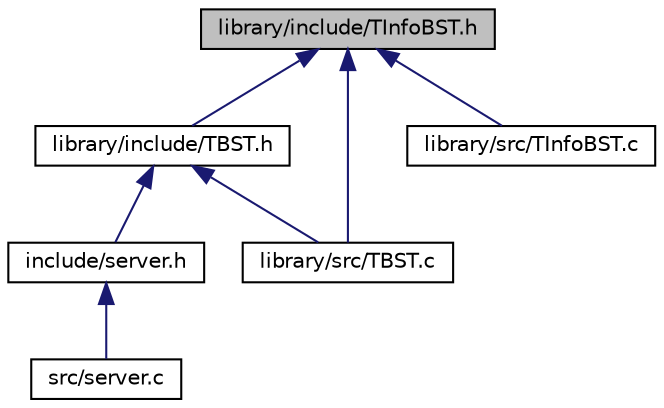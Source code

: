 digraph "library/include/TInfoBST.h"
{
 // LATEX_PDF_SIZE
  edge [fontname="Helvetica",fontsize="10",labelfontname="Helvetica",labelfontsize="10"];
  node [fontname="Helvetica",fontsize="10",shape=record];
  Node1 [label="library/include/TInfoBST.h",height=0.2,width=0.4,color="black", fillcolor="grey75", style="filled", fontcolor="black",tooltip=" "];
  Node1 -> Node2 [dir="back",color="midnightblue",fontsize="10",style="solid"];
  Node2 [label="library/include/TBST.h",height=0.2,width=0.4,color="black", fillcolor="white", style="filled",URL="$TBST_8h.html",tooltip=" "];
  Node2 -> Node3 [dir="back",color="midnightblue",fontsize="10",style="solid"];
  Node3 [label="include/server.h",height=0.2,width=0.4,color="black", fillcolor="white", style="filled",URL="$server_8h.html",tooltip="Server header file."];
  Node3 -> Node4 [dir="back",color="midnightblue",fontsize="10",style="solid"];
  Node4 [label="src/server.c",height=0.2,width=0.4,color="black", fillcolor="white", style="filled",URL="$server_8c.html",tooltip="Server implementation of gagchat."];
  Node2 -> Node5 [dir="back",color="midnightblue",fontsize="10",style="solid"];
  Node5 [label="library/src/TBST.c",height=0.2,width=0.4,color="black", fillcolor="white", style="filled",URL="$TBST_8c.html",tooltip=" "];
  Node1 -> Node5 [dir="back",color="midnightblue",fontsize="10",style="solid"];
  Node1 -> Node6 [dir="back",color="midnightblue",fontsize="10",style="solid"];
  Node6 [label="library/src/TInfoBST.c",height=0.2,width=0.4,color="black", fillcolor="white", style="filled",URL="$TInfoBST_8c.html",tooltip=" "];
}
